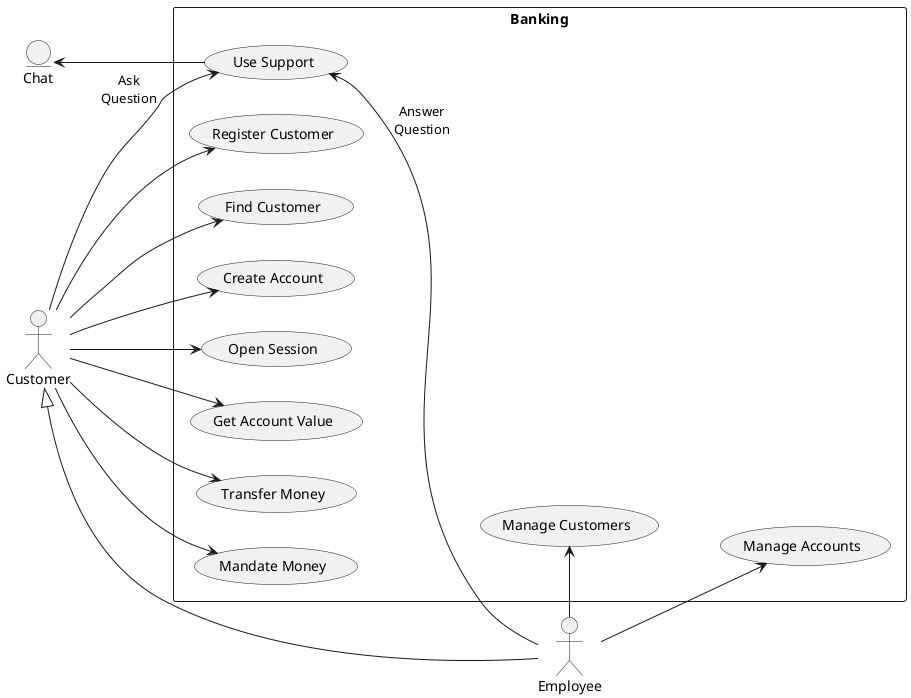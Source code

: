 @startuml
left to right direction


actor "Customer" as c
actor "Employee" as e

c <|-- e

entity "Chat" as chat


rectangle Banking {
  usecase "Use Support" as uc4

  usecase "Register Customer" as uc1
  usecase "Find Customer" as uc2
  usecase "Create Account" as uc3
  usecase "Manage Customers" as uc9
  usecase "Manage Accounts" as uc10


  usecase "Open Session" as uc5
  usecase "Get Account Value" as uc6
  usecase "Transfer Money" as uc7
  usecase "Mandate Money" as uc8



}

chat <-- uc4


c --> uc1
c --> uc2
c --> uc3
'uc1 <- e
'uc2 <- e
'uc3 <- e


c --> uc5
c --> uc6
c --> uc7
c --> uc8


'uc9 <-- e
'uc10 <-- e

e-up->uc9
e-->uc10


uc8 -[hidden]- uc9
uc9 -[hidden]- uc10

c --> uc4 : Ask\nQuestion
e --> uc4 : Answer\nQuestion

@enduml